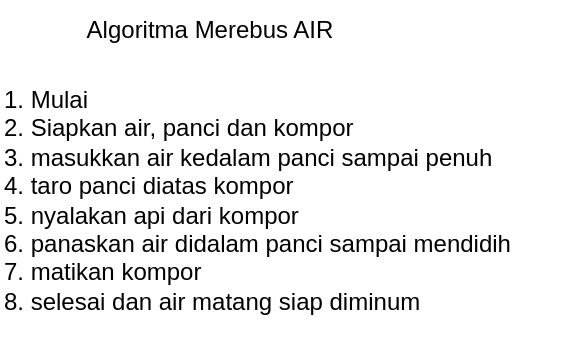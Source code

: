 <mxfile>
    <diagram id="Fsv9NUUAkDUkIDtt-H-g" name="Page-1">
        <mxGraphModel dx="960" dy="467" grid="1" gridSize="10" guides="1" tooltips="1" connect="1" arrows="1" fold="1" page="1" pageScale="1" pageWidth="850" pageHeight="1100" math="0" shadow="0">
            <root>
                <mxCell id="0"/>
                <mxCell id="1" parent="0"/>
                <mxCell id="2" value="Algoritma Merebus AIR" style="text;html=1;strokeColor=none;fillColor=none;align=center;verticalAlign=middle;whiteSpace=wrap;rounded=0;" vertex="1" parent="1">
                    <mxGeometry x="40" y="20" width="150" height="30" as="geometry"/>
                </mxCell>
                <mxCell id="3" value="1. Mulai&lt;br&gt;2. Siapkan air, panci dan kompor&lt;br&gt;3. masukkan air kedalam panci sampai penuh&lt;br&gt;4. taro panci diatas kompor&lt;br&gt;5. nyalakan api dari kompor&lt;br&gt;6. panaskan air didalam panci sampai mendidih&lt;br&gt;7. matikan kompor&lt;br&gt;8. selesai dan air matang siap diminum" style="text;html=1;strokeColor=none;fillColor=none;align=left;verticalAlign=middle;whiteSpace=wrap;rounded=0;" vertex="1" parent="1">
                    <mxGeometry x="10" y="50" width="290" height="140" as="geometry"/>
                </mxCell>
            </root>
        </mxGraphModel>
    </diagram>
</mxfile>